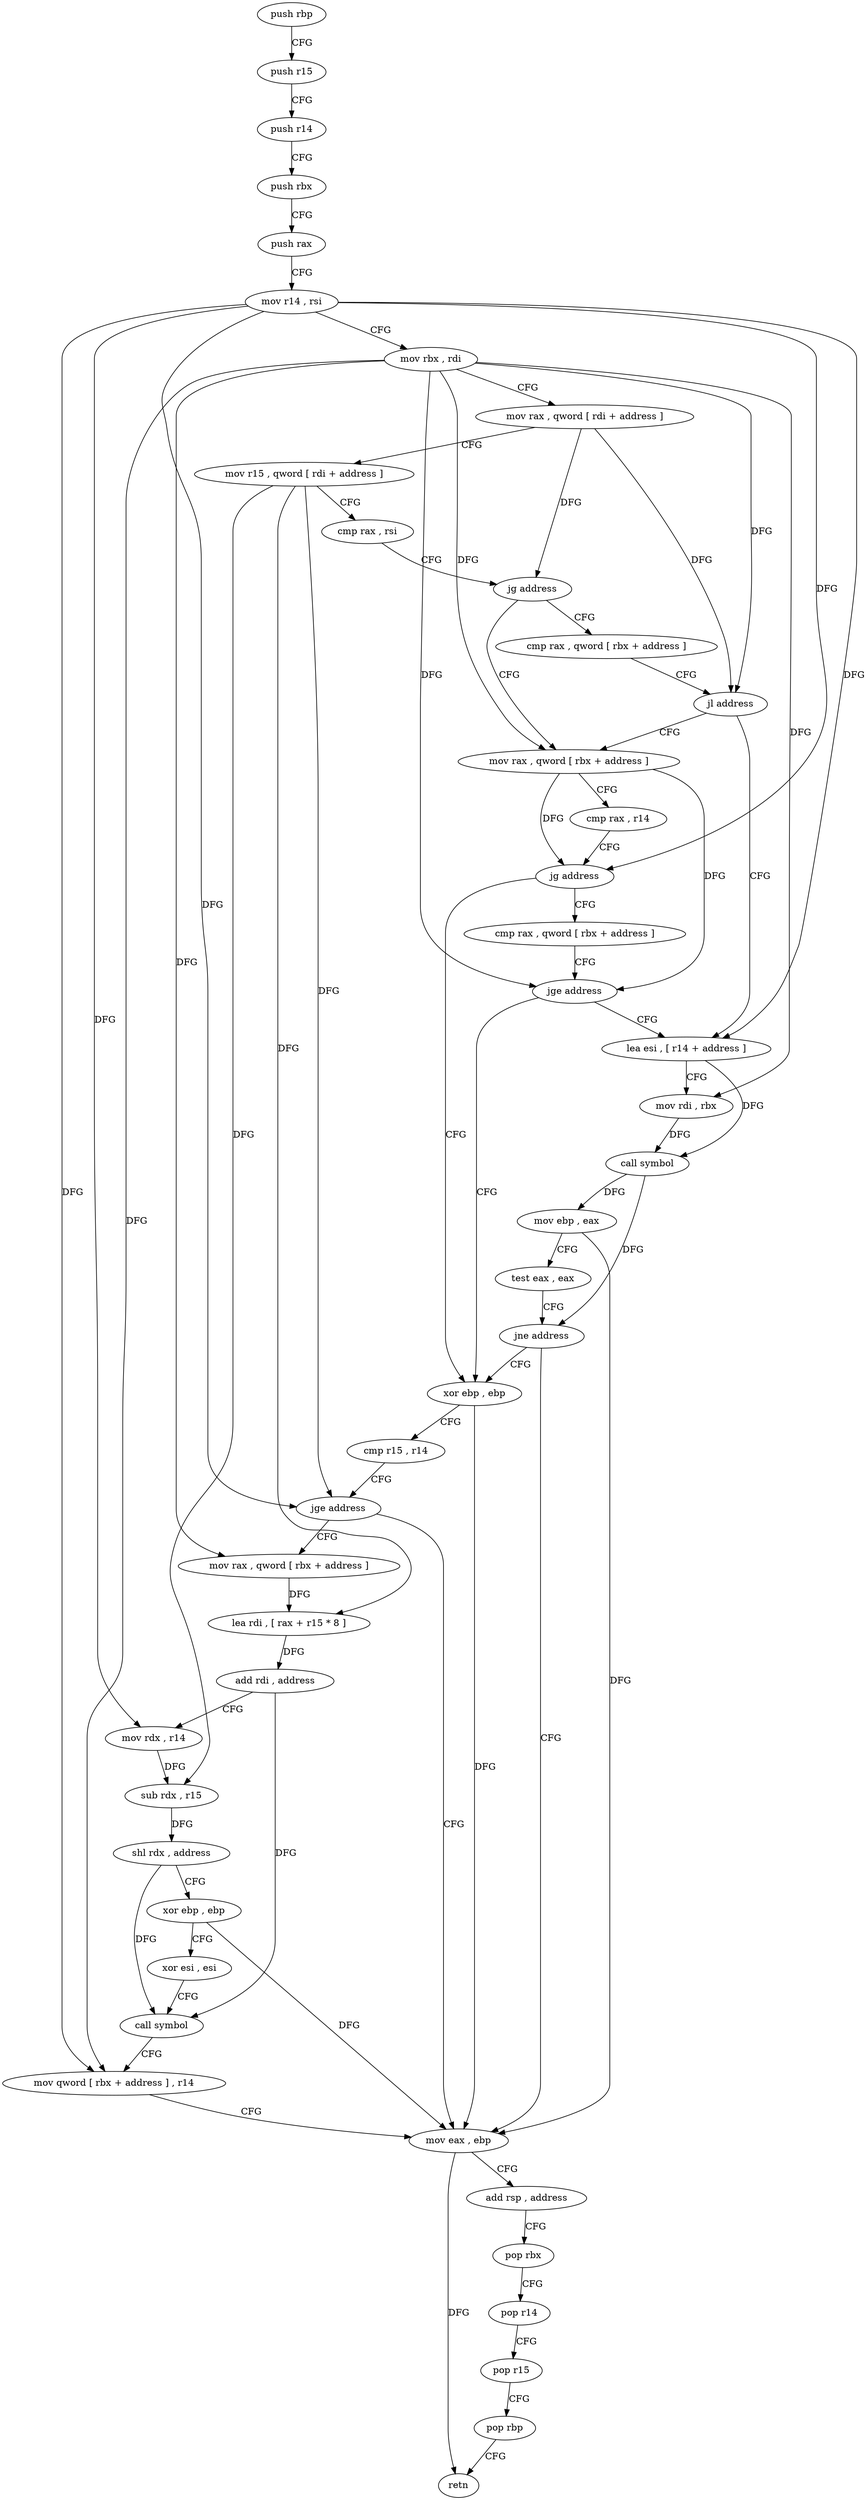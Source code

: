 digraph "func" {
"4251376" [label = "push rbp" ]
"4251377" [label = "push r15" ]
"4251379" [label = "push r14" ]
"4251381" [label = "push rbx" ]
"4251382" [label = "push rax" ]
"4251383" [label = "mov r14 , rsi" ]
"4251386" [label = "mov rbx , rdi" ]
"4251389" [label = "mov rax , qword [ rdi + address ]" ]
"4251393" [label = "mov r15 , qword [ rdi + address ]" ]
"4251400" [label = "cmp rax , rsi" ]
"4251403" [label = "jg address" ]
"4251411" [label = "mov rax , qword [ rbx + address ]" ]
"4251405" [label = "cmp rax , qword [ rbx + address ]" ]
"4251415" [label = "cmp rax , r14" ]
"4251418" [label = "jg address" ]
"4251444" [label = "xor ebp , ebp" ]
"4251420" [label = "cmp rax , qword [ rbx + address ]" ]
"4251409" [label = "jl address" ]
"4251426" [label = "lea esi , [ r14 + address ]" ]
"4251446" [label = "cmp r15 , r14" ]
"4251449" [label = "jge address" ]
"4251492" [label = "mov eax , ebp" ]
"4251451" [label = "mov rax , qword [ rbx + address ]" ]
"4251424" [label = "jge address" ]
"4251430" [label = "mov rdi , rbx" ]
"4251433" [label = "call symbol" ]
"4251438" [label = "mov ebp , eax" ]
"4251440" [label = "test eax , eax" ]
"4251442" [label = "jne address" ]
"4251494" [label = "add rsp , address" ]
"4251498" [label = "pop rbx" ]
"4251499" [label = "pop r14" ]
"4251501" [label = "pop r15" ]
"4251503" [label = "pop rbp" ]
"4251504" [label = "retn" ]
"4251458" [label = "lea rdi , [ rax + r15 * 8 ]" ]
"4251462" [label = "add rdi , address" ]
"4251466" [label = "mov rdx , r14" ]
"4251469" [label = "sub rdx , r15" ]
"4251472" [label = "shl rdx , address" ]
"4251476" [label = "xor ebp , ebp" ]
"4251478" [label = "xor esi , esi" ]
"4251480" [label = "call symbol" ]
"4251485" [label = "mov qword [ rbx + address ] , r14" ]
"4251376" -> "4251377" [ label = "CFG" ]
"4251377" -> "4251379" [ label = "CFG" ]
"4251379" -> "4251381" [ label = "CFG" ]
"4251381" -> "4251382" [ label = "CFG" ]
"4251382" -> "4251383" [ label = "CFG" ]
"4251383" -> "4251386" [ label = "CFG" ]
"4251383" -> "4251418" [ label = "DFG" ]
"4251383" -> "4251449" [ label = "DFG" ]
"4251383" -> "4251426" [ label = "DFG" ]
"4251383" -> "4251466" [ label = "DFG" ]
"4251383" -> "4251485" [ label = "DFG" ]
"4251386" -> "4251389" [ label = "CFG" ]
"4251386" -> "4251411" [ label = "DFG" ]
"4251386" -> "4251409" [ label = "DFG" ]
"4251386" -> "4251424" [ label = "DFG" ]
"4251386" -> "4251430" [ label = "DFG" ]
"4251386" -> "4251451" [ label = "DFG" ]
"4251386" -> "4251485" [ label = "DFG" ]
"4251389" -> "4251393" [ label = "CFG" ]
"4251389" -> "4251403" [ label = "DFG" ]
"4251389" -> "4251409" [ label = "DFG" ]
"4251393" -> "4251400" [ label = "CFG" ]
"4251393" -> "4251449" [ label = "DFG" ]
"4251393" -> "4251458" [ label = "DFG" ]
"4251393" -> "4251469" [ label = "DFG" ]
"4251400" -> "4251403" [ label = "CFG" ]
"4251403" -> "4251411" [ label = "CFG" ]
"4251403" -> "4251405" [ label = "CFG" ]
"4251411" -> "4251415" [ label = "CFG" ]
"4251411" -> "4251418" [ label = "DFG" ]
"4251411" -> "4251424" [ label = "DFG" ]
"4251405" -> "4251409" [ label = "CFG" ]
"4251415" -> "4251418" [ label = "CFG" ]
"4251418" -> "4251444" [ label = "CFG" ]
"4251418" -> "4251420" [ label = "CFG" ]
"4251444" -> "4251446" [ label = "CFG" ]
"4251444" -> "4251492" [ label = "DFG" ]
"4251420" -> "4251424" [ label = "CFG" ]
"4251409" -> "4251426" [ label = "CFG" ]
"4251409" -> "4251411" [ label = "CFG" ]
"4251426" -> "4251430" [ label = "CFG" ]
"4251426" -> "4251433" [ label = "DFG" ]
"4251446" -> "4251449" [ label = "CFG" ]
"4251449" -> "4251492" [ label = "CFG" ]
"4251449" -> "4251451" [ label = "CFG" ]
"4251492" -> "4251494" [ label = "CFG" ]
"4251492" -> "4251504" [ label = "DFG" ]
"4251451" -> "4251458" [ label = "DFG" ]
"4251424" -> "4251444" [ label = "CFG" ]
"4251424" -> "4251426" [ label = "CFG" ]
"4251430" -> "4251433" [ label = "DFG" ]
"4251433" -> "4251438" [ label = "DFG" ]
"4251433" -> "4251442" [ label = "DFG" ]
"4251438" -> "4251440" [ label = "CFG" ]
"4251438" -> "4251492" [ label = "DFG" ]
"4251440" -> "4251442" [ label = "CFG" ]
"4251442" -> "4251492" [ label = "CFG" ]
"4251442" -> "4251444" [ label = "CFG" ]
"4251494" -> "4251498" [ label = "CFG" ]
"4251498" -> "4251499" [ label = "CFG" ]
"4251499" -> "4251501" [ label = "CFG" ]
"4251501" -> "4251503" [ label = "CFG" ]
"4251503" -> "4251504" [ label = "CFG" ]
"4251458" -> "4251462" [ label = "DFG" ]
"4251462" -> "4251466" [ label = "CFG" ]
"4251462" -> "4251480" [ label = "DFG" ]
"4251466" -> "4251469" [ label = "DFG" ]
"4251469" -> "4251472" [ label = "DFG" ]
"4251472" -> "4251476" [ label = "CFG" ]
"4251472" -> "4251480" [ label = "DFG" ]
"4251476" -> "4251478" [ label = "CFG" ]
"4251476" -> "4251492" [ label = "DFG" ]
"4251478" -> "4251480" [ label = "CFG" ]
"4251480" -> "4251485" [ label = "CFG" ]
"4251485" -> "4251492" [ label = "CFG" ]
}
